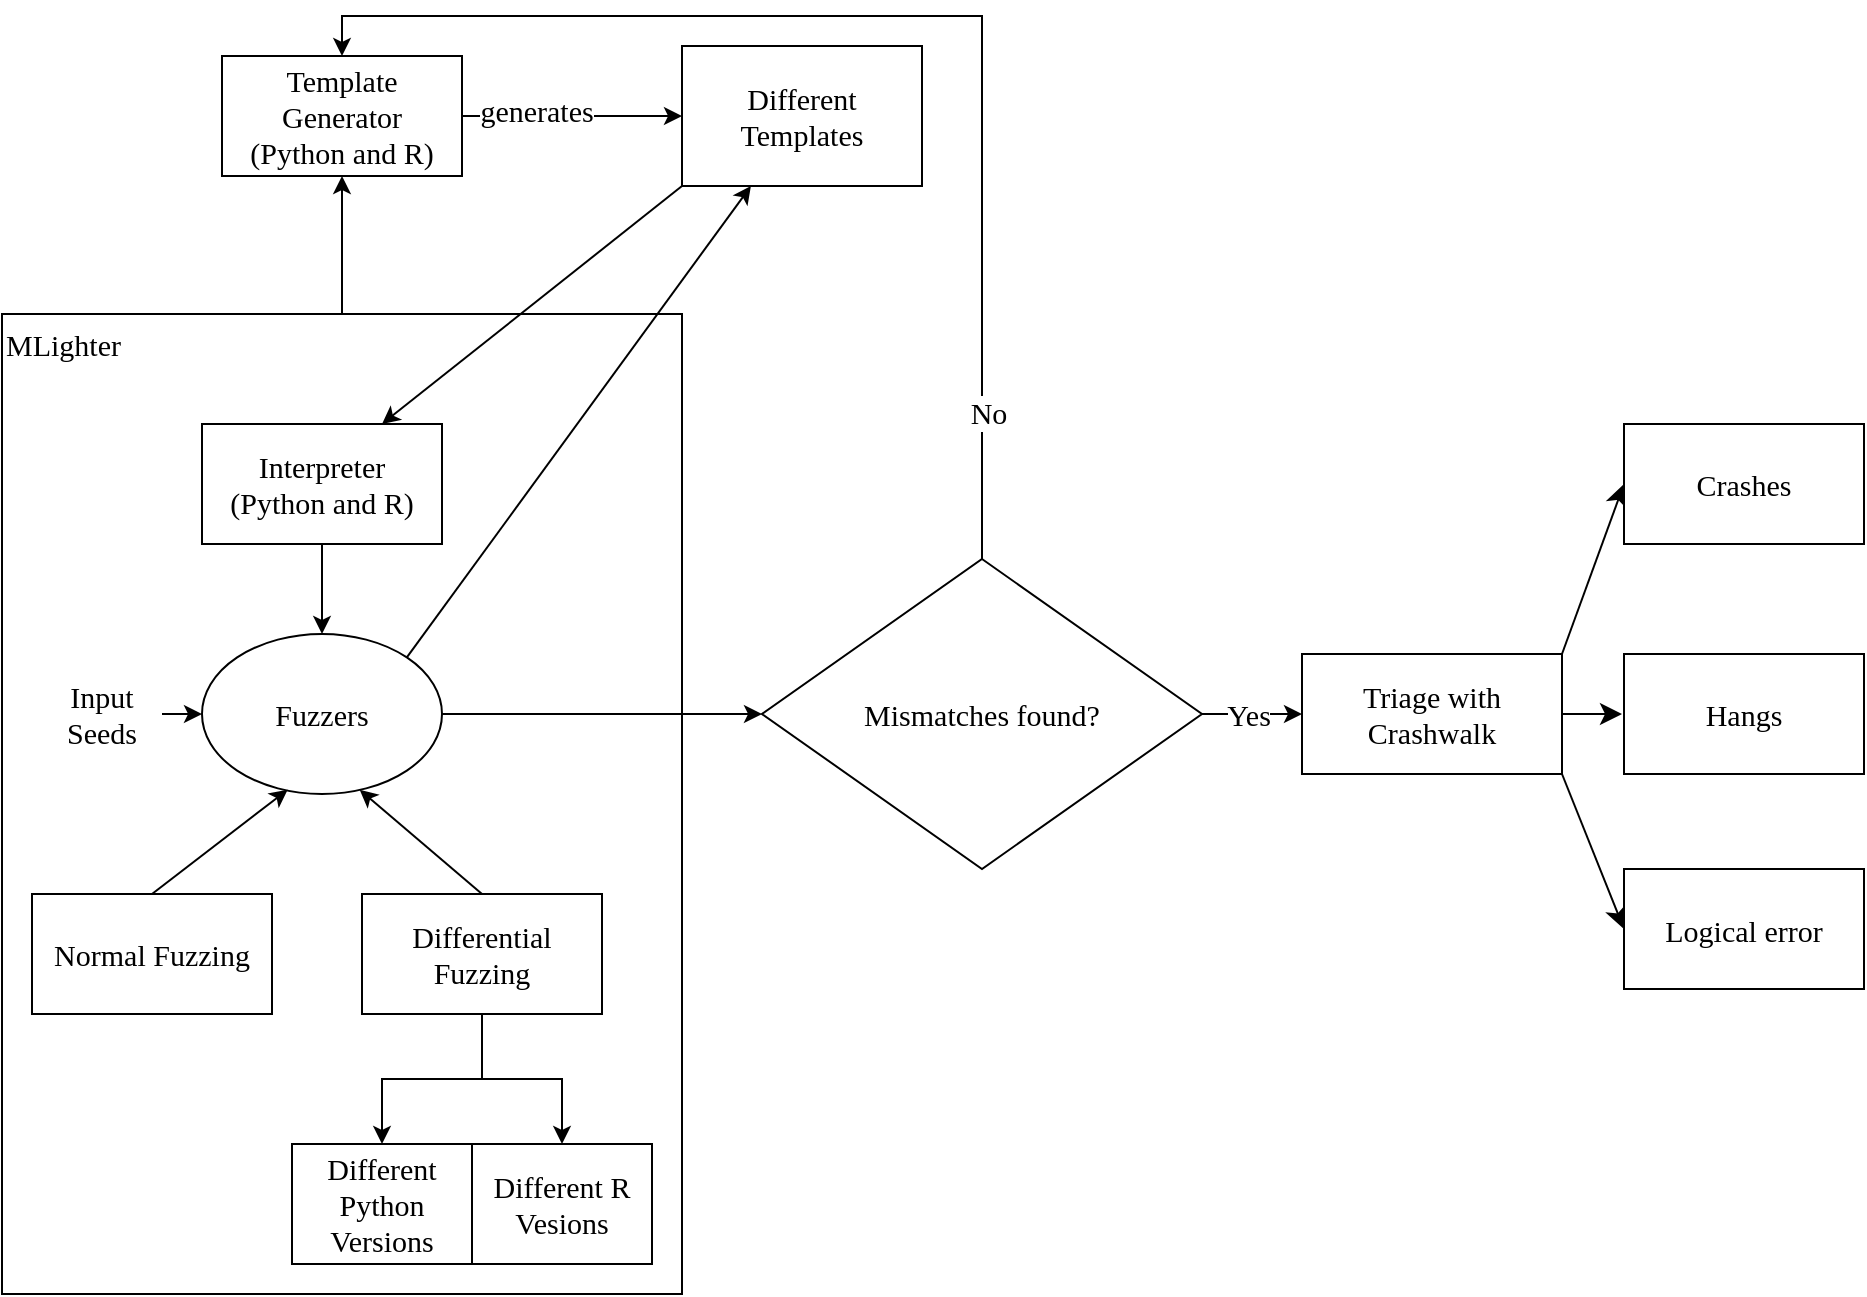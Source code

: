 <mxfile version="24.3.0" type="github">
  <diagram name="Page-1" id="amzALCv6bI6qjFAQoZQV">
    <mxGraphModel dx="2203" dy="879" grid="1" gridSize="10" guides="1" tooltips="1" connect="1" arrows="1" fold="1" page="1" pageScale="1" pageWidth="827" pageHeight="1169" math="0" shadow="0">
      <root>
        <mxCell id="0" />
        <mxCell id="1" parent="0" />
        <mxCell id="rOSCQlMySwnuyHpSkQuA-8" style="rounded=0;orthogonalLoop=1;jettySize=auto;html=1;exitX=0.5;exitY=0;exitDx=0;exitDy=0;entryX=0.5;entryY=1;entryDx=0;entryDy=0;fontSize=15;fontFamily=Times New Roman;" parent="1" source="rOSCQlMySwnuyHpSkQuA-1" target="rOSCQlMySwnuyHpSkQuA-2" edge="1">
          <mxGeometry relative="1" as="geometry" />
        </mxCell>
        <mxCell id="rOSCQlMySwnuyHpSkQuA-1" value="MLighter" style="rounded=0;whiteSpace=wrap;html=1;align=left;verticalAlign=top;fontSize=15;fontFamily=Times New Roman;" parent="1" vertex="1">
          <mxGeometry x="-160" y="220" width="340" height="490" as="geometry" />
        </mxCell>
        <mxCell id="rOSCQlMySwnuyHpSkQuA-9" style="edgeStyle=orthogonalEdgeStyle;rounded=0;orthogonalLoop=1;jettySize=auto;html=1;exitX=1;exitY=0.5;exitDx=0;exitDy=0;entryX=0;entryY=0.5;entryDx=0;entryDy=0;fontSize=15;fontFamily=Times New Roman;" parent="1" source="rOSCQlMySwnuyHpSkQuA-2" target="rOSCQlMySwnuyHpSkQuA-3" edge="1">
          <mxGeometry relative="1" as="geometry" />
        </mxCell>
        <mxCell id="rOSCQlMySwnuyHpSkQuA-28" value="generates" style="edgeLabel;html=1;align=center;verticalAlign=middle;resizable=0;points=[];fontSize=15;fontFamily=Times New Roman;rounded=0;" parent="rOSCQlMySwnuyHpSkQuA-9" vertex="1" connectable="0">
          <mxGeometry x="-0.328" y="3" relative="1" as="geometry">
            <mxPoint as="offset" />
          </mxGeometry>
        </mxCell>
        <mxCell id="rOSCQlMySwnuyHpSkQuA-2" value="Template Generator&lt;br style=&quot;font-size: 15px;&quot;&gt;(Python and R)" style="rounded=0;whiteSpace=wrap;html=1;fontSize=15;fontFamily=Times New Roman;" parent="1" vertex="1">
          <mxGeometry x="-50" y="91" width="120" height="60" as="geometry" />
        </mxCell>
        <mxCell id="qQm7wBDShYCSOg0t25lE-7" style="rounded=0;orthogonalLoop=1;jettySize=auto;html=1;exitX=0;exitY=1;exitDx=0;exitDy=0;entryX=0.75;entryY=0;entryDx=0;entryDy=0;" edge="1" parent="1" source="rOSCQlMySwnuyHpSkQuA-3" target="rOSCQlMySwnuyHpSkQuA-7">
          <mxGeometry relative="1" as="geometry" />
        </mxCell>
        <mxCell id="rOSCQlMySwnuyHpSkQuA-3" value="Different Templates" style="rounded=0;whiteSpace=wrap;html=1;fontSize=15;fontFamily=Times New Roman;" parent="1" vertex="1">
          <mxGeometry x="180" y="86" width="120" height="70" as="geometry" />
        </mxCell>
        <mxCell id="rOSCQlMySwnuyHpSkQuA-32" style="rounded=0;orthogonalLoop=1;jettySize=auto;html=1;exitX=1;exitY=0.5;exitDx=0;exitDy=0;entryX=0;entryY=0.5;entryDx=0;entryDy=0;fontSize=15;fontFamily=Times New Roman;" parent="1" source="rOSCQlMySwnuyHpSkQuA-5" target="rOSCQlMySwnuyHpSkQuA-31" edge="1">
          <mxGeometry relative="1" as="geometry" />
        </mxCell>
        <mxCell id="qQm7wBDShYCSOg0t25lE-2" style="rounded=0;orthogonalLoop=1;jettySize=auto;html=1;exitX=1;exitY=0;exitDx=0;exitDy=0;" edge="1" parent="1" source="rOSCQlMySwnuyHpSkQuA-5" target="rOSCQlMySwnuyHpSkQuA-3">
          <mxGeometry relative="1" as="geometry" />
        </mxCell>
        <mxCell id="rOSCQlMySwnuyHpSkQuA-5" value="Fuzzers" style="ellipse;whiteSpace=wrap;html=1;fontSize=15;fontFamily=Times New Roman;rounded=0;" parent="1" vertex="1">
          <mxGeometry x="-60" y="380" width="120" height="80" as="geometry" />
        </mxCell>
        <mxCell id="rOSCQlMySwnuyHpSkQuA-14" style="rounded=0;orthogonalLoop=1;jettySize=auto;html=1;exitX=1;exitY=0.5;exitDx=0;exitDy=0;fontSize=15;fontFamily=Times New Roman;" parent="1" source="rOSCQlMySwnuyHpSkQuA-6" edge="1">
          <mxGeometry relative="1" as="geometry">
            <mxPoint x="-60" y="420" as="targetPoint" />
          </mxGeometry>
        </mxCell>
        <mxCell id="rOSCQlMySwnuyHpSkQuA-6" value="Input Seeds" style="text;html=1;align=center;verticalAlign=middle;whiteSpace=wrap;rounded=0;fontSize=15;fontFamily=Times New Roman;" parent="1" vertex="1">
          <mxGeometry x="-140" y="402.5" width="60" height="35" as="geometry" />
        </mxCell>
        <mxCell id="CzA6qbHo2A6-y_BBXeDh-2" style="edgeStyle=orthogonalEdgeStyle;rounded=0;orthogonalLoop=1;jettySize=auto;html=1;exitX=0.5;exitY=1;exitDx=0;exitDy=0;fontSize=15;fontFamily=Times New Roman;" parent="1" source="rOSCQlMySwnuyHpSkQuA-7" target="rOSCQlMySwnuyHpSkQuA-5" edge="1">
          <mxGeometry relative="1" as="geometry" />
        </mxCell>
        <mxCell id="rOSCQlMySwnuyHpSkQuA-7" value="Interpreter&lt;br style=&quot;font-size: 15px;&quot;&gt;(Python and R)" style="rounded=0;whiteSpace=wrap;html=1;fontSize=15;fontFamily=Times New Roman;" parent="1" vertex="1">
          <mxGeometry x="-60" y="275" width="120" height="60" as="geometry" />
        </mxCell>
        <mxCell id="rOSCQlMySwnuyHpSkQuA-15" value="Normal Fuzzing" style="rounded=0;whiteSpace=wrap;html=1;fontSize=15;fontFamily=Times New Roman;" parent="1" vertex="1">
          <mxGeometry x="-145" y="510" width="120" height="60" as="geometry" />
        </mxCell>
        <mxCell id="qQm7wBDShYCSOg0t25lE-11" style="edgeStyle=orthogonalEdgeStyle;rounded=0;orthogonalLoop=1;jettySize=auto;html=1;exitX=0.5;exitY=1;exitDx=0;exitDy=0;entryX=0.5;entryY=0;entryDx=0;entryDy=0;" edge="1" parent="1" source="rOSCQlMySwnuyHpSkQuA-16" target="rOSCQlMySwnuyHpSkQuA-19">
          <mxGeometry relative="1" as="geometry" />
        </mxCell>
        <mxCell id="qQm7wBDShYCSOg0t25lE-12" style="edgeStyle=orthogonalEdgeStyle;rounded=0;orthogonalLoop=1;jettySize=auto;html=1;exitX=0.5;exitY=1;exitDx=0;exitDy=0;entryX=0.5;entryY=0;entryDx=0;entryDy=0;" edge="1" parent="1" source="rOSCQlMySwnuyHpSkQuA-16" target="rOSCQlMySwnuyHpSkQuA-21">
          <mxGeometry relative="1" as="geometry" />
        </mxCell>
        <mxCell id="rOSCQlMySwnuyHpSkQuA-16" value="Differential Fuzzing" style="rounded=0;whiteSpace=wrap;html=1;fontSize=15;fontFamily=Times New Roman;" parent="1" vertex="1">
          <mxGeometry x="20" y="510" width="120" height="60" as="geometry" />
        </mxCell>
        <mxCell id="rOSCQlMySwnuyHpSkQuA-17" style="rounded=0;orthogonalLoop=1;jettySize=auto;html=1;exitX=0.5;exitY=0;exitDx=0;exitDy=0;entryX=0.357;entryY=0.973;entryDx=0;entryDy=0;entryPerimeter=0;fontSize=15;fontFamily=Times New Roman;" parent="1" source="rOSCQlMySwnuyHpSkQuA-15" target="rOSCQlMySwnuyHpSkQuA-5" edge="1">
          <mxGeometry relative="1" as="geometry">
            <mxPoint x="376.04" y="384.64" as="targetPoint" />
          </mxGeometry>
        </mxCell>
        <mxCell id="rOSCQlMySwnuyHpSkQuA-18" style="rounded=0;orthogonalLoop=1;jettySize=auto;html=1;exitX=0.5;exitY=0;exitDx=0;exitDy=0;entryX=0.657;entryY=0.973;entryDx=0;entryDy=0;entryPerimeter=0;fontSize=15;fontFamily=Times New Roman;" parent="1" source="rOSCQlMySwnuyHpSkQuA-16" target="rOSCQlMySwnuyHpSkQuA-5" edge="1">
          <mxGeometry relative="1" as="geometry">
            <mxPoint x="441.56" y="389.36" as="targetPoint" />
          </mxGeometry>
        </mxCell>
        <mxCell id="rOSCQlMySwnuyHpSkQuA-19" value="Different Python Versions" style="rounded=0;whiteSpace=wrap;html=1;fontSize=15;fontFamily=Times New Roman;" parent="1" vertex="1">
          <mxGeometry x="-15" y="635" width="90" height="60" as="geometry" />
        </mxCell>
        <mxCell id="rOSCQlMySwnuyHpSkQuA-21" value="Different R Vesions" style="rounded=0;whiteSpace=wrap;html=1;fontSize=15;fontFamily=Times New Roman;" parent="1" vertex="1">
          <mxGeometry x="75" y="635" width="90" height="60" as="geometry" />
        </mxCell>
        <mxCell id="rOSCQlMySwnuyHpSkQuA-33" style="edgeStyle=orthogonalEdgeStyle;rounded=0;orthogonalLoop=1;jettySize=auto;html=1;exitX=0.5;exitY=0;exitDx=0;exitDy=0;entryX=0.5;entryY=0;entryDx=0;entryDy=0;fontSize=15;fontFamily=Times New Roman;" parent="1" source="rOSCQlMySwnuyHpSkQuA-31" target="rOSCQlMySwnuyHpSkQuA-2" edge="1">
          <mxGeometry relative="1" as="geometry" />
        </mxCell>
        <mxCell id="rOSCQlMySwnuyHpSkQuA-34" value="No" style="edgeLabel;html=1;align=center;verticalAlign=middle;resizable=0;points=[];fontSize=15;fontFamily=Times New Roman;rounded=0;" parent="rOSCQlMySwnuyHpSkQuA-33" vertex="1" connectable="0">
          <mxGeometry x="-0.759" y="-3" relative="1" as="geometry">
            <mxPoint as="offset" />
          </mxGeometry>
        </mxCell>
        <mxCell id="rOSCQlMySwnuyHpSkQuA-42" style="edgeStyle=orthogonalEdgeStyle;rounded=0;orthogonalLoop=1;jettySize=auto;html=1;exitX=1;exitY=0.5;exitDx=0;exitDy=0;entryX=0;entryY=0.5;entryDx=0;entryDy=0;fontSize=15;fontFamily=Times New Roman;" parent="1" source="rOSCQlMySwnuyHpSkQuA-31" target="ftJMKh0BDE4pn1SkjYPP-3" edge="1">
          <mxGeometry relative="1" as="geometry">
            <mxPoint x="470" y="420" as="targetPoint" />
          </mxGeometry>
        </mxCell>
        <mxCell id="rOSCQlMySwnuyHpSkQuA-43" value="Yes" style="edgeLabel;html=1;align=center;verticalAlign=middle;resizable=0;points=[];fontSize=15;fontFamily=Times New Roman;rounded=0;" parent="rOSCQlMySwnuyHpSkQuA-42" vertex="1" connectable="0">
          <mxGeometry x="0.026" y="-3" relative="1" as="geometry">
            <mxPoint x="-3" y="-3" as="offset" />
          </mxGeometry>
        </mxCell>
        <mxCell id="rOSCQlMySwnuyHpSkQuA-31" value="&lt;font style=&quot;font-size: 15px;&quot;&gt;Mismatches found?&lt;/font&gt;" style="rhombus;whiteSpace=wrap;html=1;fontSize=15;fontFamily=Times New Roman;rounded=0;" parent="1" vertex="1">
          <mxGeometry x="220" y="342.5" width="220" height="155" as="geometry" />
        </mxCell>
        <mxCell id="ftJMKh0BDE4pn1SkjYPP-8" style="edgeStyle=none;curved=1;rounded=0;orthogonalLoop=1;jettySize=auto;html=1;exitX=1;exitY=0;exitDx=0;exitDy=0;entryX=0;entryY=0.5;entryDx=0;entryDy=0;fontSize=15;startSize=8;endSize=8;fontFamily=Times New Roman;" parent="1" source="ftJMKh0BDE4pn1SkjYPP-3" target="ftJMKh0BDE4pn1SkjYPP-5" edge="1">
          <mxGeometry relative="1" as="geometry" />
        </mxCell>
        <mxCell id="ftJMKh0BDE4pn1SkjYPP-9" style="edgeStyle=none;curved=1;rounded=0;orthogonalLoop=1;jettySize=auto;html=1;exitX=1;exitY=0.5;exitDx=0;exitDy=0;fontSize=15;startSize=8;endSize=8;fontFamily=Times New Roman;" parent="1" source="ftJMKh0BDE4pn1SkjYPP-3" edge="1">
          <mxGeometry relative="1" as="geometry">
            <mxPoint x="650" y="420" as="targetPoint" />
          </mxGeometry>
        </mxCell>
        <mxCell id="ftJMKh0BDE4pn1SkjYPP-10" style="edgeStyle=none;curved=1;rounded=0;orthogonalLoop=1;jettySize=auto;html=1;exitX=1;exitY=1;exitDx=0;exitDy=0;entryX=0;entryY=0.5;entryDx=0;entryDy=0;fontSize=15;startSize=8;endSize=8;fontFamily=Times New Roman;" parent="1" source="ftJMKh0BDE4pn1SkjYPP-3" target="ftJMKh0BDE4pn1SkjYPP-7" edge="1">
          <mxGeometry relative="1" as="geometry" />
        </mxCell>
        <mxCell id="ftJMKh0BDE4pn1SkjYPP-3" value="Triage with Crashwalk" style="rounded=0;whiteSpace=wrap;html=1;fontSize=15;fontFamily=Times New Roman;" parent="1" vertex="1">
          <mxGeometry x="490" y="390" width="130" height="60" as="geometry" />
        </mxCell>
        <mxCell id="ftJMKh0BDE4pn1SkjYPP-5" value="Crashes" style="rounded=0;whiteSpace=wrap;html=1;fontSize=15;fontFamily=Times New Roman;" parent="1" vertex="1">
          <mxGeometry x="651" y="275" width="120" height="60" as="geometry" />
        </mxCell>
        <mxCell id="ftJMKh0BDE4pn1SkjYPP-6" value="Hangs" style="rounded=0;whiteSpace=wrap;html=1;direction=west;fontSize=15;fontFamily=Times New Roman;" parent="1" vertex="1">
          <mxGeometry x="651" y="390" width="120" height="60" as="geometry" />
        </mxCell>
        <mxCell id="ftJMKh0BDE4pn1SkjYPP-7" value="Logical error" style="rounded=0;whiteSpace=wrap;html=1;fontSize=15;fontFamily=Times New Roman;" parent="1" vertex="1">
          <mxGeometry x="651" y="497.5" width="120" height="60" as="geometry" />
        </mxCell>
      </root>
    </mxGraphModel>
  </diagram>
</mxfile>
